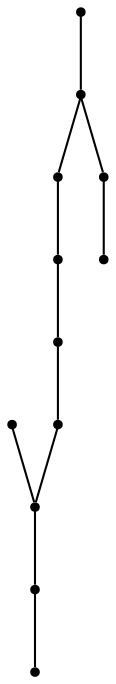 graph {
  node [shape=point,comment="{\"directed\":false,\"doi\":\"10.4230/LIPIcs.GD.2024.10\",\"figure\":\"10 (1)\"}"]

  v0 [pos="1340.3192102288094,541.322193517935"]
  v1 [pos="1273.6341768411407,607.9912346318605"]
  v2 [pos="1340.3192102288094,674.6602757457861"]
  v3 [pos="1407.004243616478,674.660275745786"]
  v4 [pos="1140.2641100658034,607.9912346318605"]
  v5 [pos="1006.8939796946622,607.9912346318605"]
  v6 [pos="873.5239129193247,607.9912346318605"]
  v7 [pos="740.1538461439873,607.9912346318605"]
  v8 [pos="606.7837793686498,607.9912346318605"]
  v9 [pos="540.098745980981,674.6602757457861"]
  v10 [pos="540.098745980981,541.322193517935"]
  v11 [pos="473.41371259331225,674.660275745786"]

  v0 -- v1 [id="-1",pos="1340.3192102288094,541.322193517935 1273.6341768411407,607.9912346318605 1273.6341768411407,607.9912346318605 1273.6341768411407,607.9912346318605"]
  v9 -- v11 [id="-2",pos="540.098745980981,674.6602757457861 473.41371259331225,674.660275745786 473.41371259331225,674.660275745786 473.41371259331225,674.660275745786"]
  v10 -- v8 [id="-3",pos="540.098745980981,541.322193517935 606.7837793686498,607.9912346318605 606.7837793686498,607.9912346318605 606.7837793686498,607.9912346318605"]
  v8 -- v9 [id="-4",pos="606.7837793686498,607.9912346318605 540.098745980981,674.6602757457861 540.098745980981,674.6602757457861 540.098745980981,674.6602757457861"]
  v8 -- v7 [id="-5",pos="606.7837793686498,607.9912346318605 740.1538461439873,607.9912346318605 740.1538461439873,607.9912346318605 740.1538461439873,607.9912346318605"]
  v7 -- v6 [id="-6",pos="740.1538461439873,607.9912346318605 873.5239129193247,607.9912346318605 873.5239129193247,607.9912346318605 873.5239129193247,607.9912346318605"]
  v6 -- v5 [id="-7",pos="873.5239129193247,607.9912346318605 1006.8939796946622,607.9912346318605 1006.8939796946622,607.9912346318605 1006.8939796946622,607.9912346318605"]
  v5 -- v4 [id="-8",pos="1006.8939796946622,607.9912346318605 1140.2641100658034,607.9912346318605 1140.2641100658034,607.9912346318605 1140.2641100658034,607.9912346318605"]
  v4 -- v1 [id="-9",pos="1140.2641100658034,607.9912346318605 1273.6341768411407,607.9912346318605 1273.6341768411407,607.9912346318605 1273.6341768411407,607.9912346318605"]
  v1 -- v2 [id="-10",pos="1273.6341768411407,607.9912346318605 1340.3192102288094,674.6602757457861 1340.3192102288094,674.6602757457861 1340.3192102288094,674.6602757457861"]
  v2 -- v3 [id="-11",pos="1340.3192102288094,674.6602757457861 1407.004243616478,674.660275745786 1407.004243616478,674.660275745786 1407.004243616478,674.660275745786"]
}